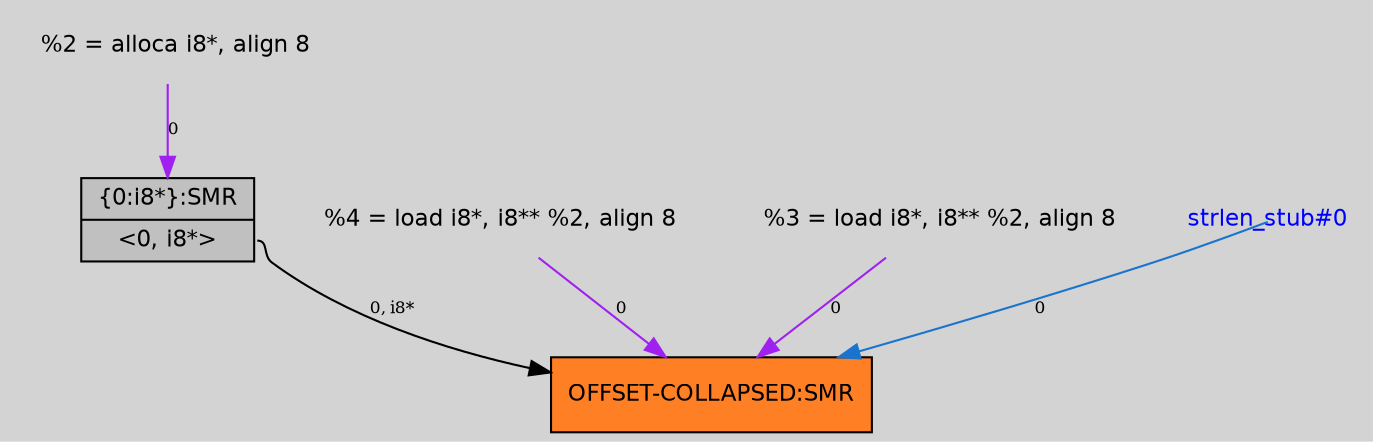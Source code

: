 digraph unnamed {
	graph [center=true, ratio=true, bgcolor=lightgray, fontname=Helvetica];
	node  [fontname=Helvetica, fontsize=11];

	Node0x45e8d50 [shape=record,fillcolor=chocolate1, style=filled,label="{OFFSET-COLLAPSED:SMR}"];
	Node0x45e72b0 [shape=record,fillcolor=gray, style=filled,label="{\{0:i8*\}:SMR|{<s0>\<0, i8*\>}}"];
	Node0x45e5ec8 [shape=plaintext, label ="  %4 = load i8*, i8** %2, align 8"];
	Node0x45e5ec8 -> Node0x45e8d50[arrowtail=tee,label="0",fontsize=8,color=purple];
	Node0x45e54c8 [shape=plaintext, label ="  %2 = alloca i8*, align 8"];
	Node0x45e54c8 -> Node0x45e72b0[arrowtail=tee,label="0",fontsize=8,color=purple];
	Node0x45e5c18 [shape=plaintext, label ="  %3 = load i8*, i8** %2, align 8"];
	Node0x45e5c18 -> Node0x45e8d50[arrowtail=tee,label="0",fontsize=8,color=purple];
	Node0x45e53f0 [shape=plaintext,fontcolor=blue, label ="strlen_stub#0"];
	Node0x45e53f0 -> Node0x45e8d50[tailclip=false,color=dodgerblue3,label="0",fontsize=8];
	Node0x45e72b0:s0 -> Node0x45e8d50[arrowtail=tee,label="0, i8*",fontsize=8];
}
